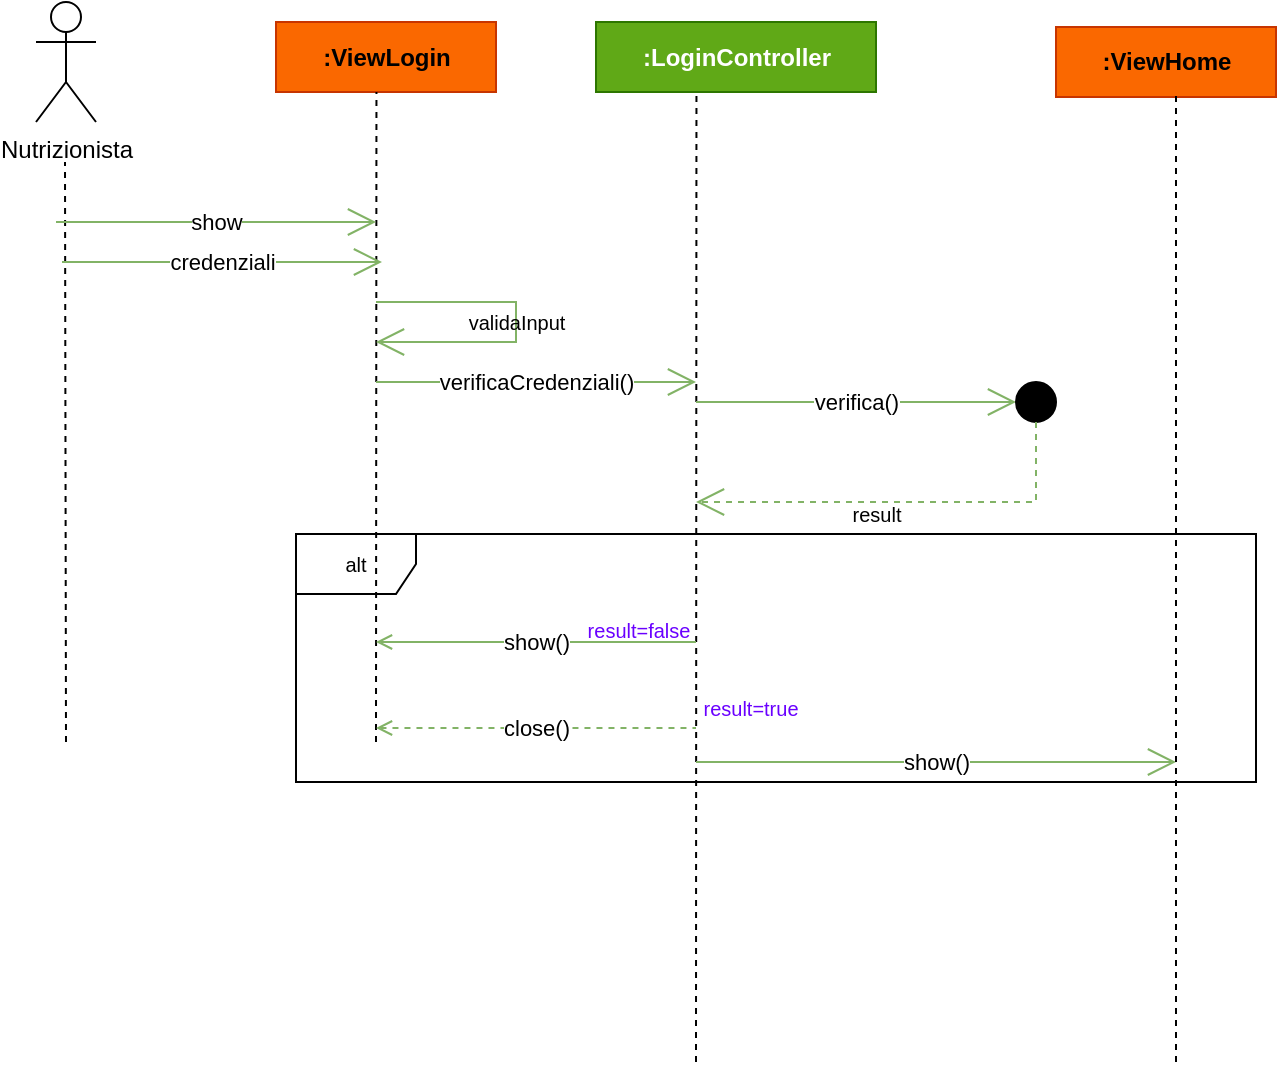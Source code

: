 <mxfile version="18.0.6" type="device"><diagram id="cqDag03rj86sCrA4Sofw" name="Page-1"><mxGraphModel dx="415" dy="256" grid="1" gridSize="10" guides="1" tooltips="1" connect="1" arrows="1" fold="1" page="1" pageScale="1" pageWidth="1169" pageHeight="827" math="0" shadow="0"><root><mxCell id="0"/><mxCell id="1" parent="0"/><mxCell id="RqU8kt0wtrPEhSuhtvrO-9" value="alt" style="shape=umlFrame;whiteSpace=wrap;html=1;fontSize=10;fillColor=none;" vertex="1" parent="1"><mxGeometry x="240" y="376" width="480" height="124" as="geometry"/></mxCell><mxCell id="AUerDSwF4Kn9yLPN4zHk-3" value="Nutrizionista" style="shape=umlActor;verticalLabelPosition=bottom;verticalAlign=top;html=1;outlineConnect=0;" parent="1" vertex="1"><mxGeometry x="110" y="110" width="30" height="60" as="geometry"/></mxCell><mxCell id="AUerDSwF4Kn9yLPN4zHk-4" value="" style="endArrow=none;html=1;rounded=0;dashed=1;" parent="1" edge="1"><mxGeometry width="50" height="50" relative="1" as="geometry"><mxPoint x="125" y="480" as="sourcePoint"/><mxPoint x="124.5" y="190" as="targetPoint"/></mxGeometry></mxCell><mxCell id="AUerDSwF4Kn9yLPN4zHk-5" value="&lt;b&gt;:ViewLogin&lt;/b&gt;" style="html=1;fillColor=#fa6800;fontColor=#000000;strokeColor=#C73500;" parent="1" vertex="1"><mxGeometry x="230" y="120" width="110" height="35" as="geometry"/></mxCell><mxCell id="AUerDSwF4Kn9yLPN4zHk-6" value="" style="endArrow=none;html=1;rounded=0;dashed=1;" parent="1" edge="1"><mxGeometry width="50" height="50" relative="1" as="geometry"><mxPoint x="280" y="480" as="sourcePoint"/><mxPoint x="280.23" y="155" as="targetPoint"/></mxGeometry></mxCell><mxCell id="AUerDSwF4Kn9yLPN4zHk-7" value="show" style="endArrow=open;endSize=12;html=1;rounded=0;fillColor=#d5e8d4;gradientColor=#97d077;strokeColor=#82b366;" parent="1" edge="1"><mxGeometry width="160" relative="1" as="geometry"><mxPoint x="120.0" y="220" as="sourcePoint"/><mxPoint x="280.0" y="220" as="targetPoint"/></mxGeometry></mxCell><mxCell id="AUerDSwF4Kn9yLPN4zHk-8" value="credenziali" style="endArrow=open;endSize=12;html=1;rounded=0;fillColor=#d5e8d4;gradientColor=#97d077;strokeColor=#82b366;" parent="1" edge="1"><mxGeometry width="160" relative="1" as="geometry"><mxPoint x="123.0" y="240" as="sourcePoint"/><mxPoint x="283.0" y="240" as="targetPoint"/></mxGeometry></mxCell><mxCell id="AUerDSwF4Kn9yLPN4zHk-9" value="&lt;b&gt;:LoginController&lt;/b&gt;" style="html=1;fillColor=#60a917;fontColor=#ffffff;strokeColor=#2D7600;" parent="1" vertex="1"><mxGeometry x="390" y="120" width="140" height="35" as="geometry"/></mxCell><mxCell id="AUerDSwF4Kn9yLPN4zHk-10" value="" style="endArrow=none;html=1;rounded=0;dashed=1;" parent="1" edge="1"><mxGeometry width="50" height="50" relative="1" as="geometry"><mxPoint x="440" y="640" as="sourcePoint"/><mxPoint x="440.23" y="155" as="targetPoint"/></mxGeometry></mxCell><mxCell id="AUerDSwF4Kn9yLPN4zHk-11" value="verificaCredenziali()" style="endArrow=open;endSize=12;html=1;rounded=0;fillColor=#d5e8d4;gradientColor=#97d077;strokeColor=#82b366;" parent="1" edge="1"><mxGeometry width="160" relative="1" as="geometry"><mxPoint x="280.0" y="300" as="sourcePoint"/><mxPoint x="440.0" y="300" as="targetPoint"/></mxGeometry></mxCell><mxCell id="RqU8kt0wtrPEhSuhtvrO-1" value="" style="endArrow=open;endFill=0;endSize=12;html=1;rounded=0;fillColor=#60a917;strokeColor=#82B366;" edge="1" parent="1"><mxGeometry width="160" relative="1" as="geometry"><mxPoint x="280" y="260" as="sourcePoint"/><mxPoint x="280" y="280" as="targetPoint"/><Array as="points"><mxPoint x="350" y="260"/><mxPoint x="350" y="280"/></Array></mxGeometry></mxCell><mxCell id="RqU8kt0wtrPEhSuhtvrO-2" value="&lt;font style=&quot;font-size: 10px;&quot;&gt;validaInput&lt;/font&gt;" style="text;html=1;align=center;verticalAlign=middle;resizable=0;points=[];autosize=1;strokeColor=none;fillColor=none;" vertex="1" parent="1"><mxGeometry x="320" y="260" width="60" height="20" as="geometry"/></mxCell><mxCell id="RqU8kt0wtrPEhSuhtvrO-3" value="verifica()" style="endArrow=open;endSize=12;html=1;rounded=0;fillColor=#d5e8d4;gradientColor=#97d077;strokeColor=#82b366;" edge="1" parent="1"><mxGeometry width="160" relative="1" as="geometry"><mxPoint x="440.0" y="310" as="sourcePoint"/><mxPoint x="600.0" y="310" as="targetPoint"/></mxGeometry></mxCell><mxCell id="RqU8kt0wtrPEhSuhtvrO-5" value="" style="ellipse;whiteSpace=wrap;html=1;aspect=fixed;fontSize=10;fillColor=#000000;" vertex="1" parent="1"><mxGeometry x="600" y="300" width="20" height="20" as="geometry"/></mxCell><mxCell id="RqU8kt0wtrPEhSuhtvrO-6" value="" style="endArrow=open;endFill=0;endSize=12;html=1;rounded=0;fillColor=#60a917;strokeColor=#82B366;exitX=0.5;exitY=1;exitDx=0;exitDy=0;dashed=1;" edge="1" parent="1" source="RqU8kt0wtrPEhSuhtvrO-5"><mxGeometry width="160" relative="1" as="geometry"><mxPoint x="540" y="340" as="sourcePoint"/><mxPoint x="440" y="360" as="targetPoint"/><Array as="points"><mxPoint x="610" y="340"/><mxPoint x="610" y="360"/></Array></mxGeometry></mxCell><mxCell id="RqU8kt0wtrPEhSuhtvrO-7" value="result" style="text;html=1;align=center;verticalAlign=middle;resizable=0;points=[];autosize=1;strokeColor=none;fillColor=none;fontSize=10;" vertex="1" parent="1"><mxGeometry x="510" y="356" width="40" height="20" as="geometry"/></mxCell><mxCell id="RqU8kt0wtrPEhSuhtvrO-11" value="show()" style="endArrow=none;endSize=12;html=1;rounded=0;fillColor=#d5e8d4;gradientColor=#97d077;strokeColor=#82b366;endFill=0;startArrow=open;startFill=0;" edge="1" parent="1"><mxGeometry width="160" relative="1" as="geometry"><mxPoint x="280.0" y="430" as="sourcePoint"/><mxPoint x="440.0" y="430" as="targetPoint"/></mxGeometry></mxCell><mxCell id="RqU8kt0wtrPEhSuhtvrO-12" value="&lt;font color=&quot;#6a00ff&quot;&gt;result=false&lt;/font&gt;" style="text;html=1;align=center;verticalAlign=middle;resizable=0;points=[];autosize=1;strokeColor=none;fillColor=none;fontSize=10;" vertex="1" parent="1"><mxGeometry x="376" y="414" width="70" height="20" as="geometry"/></mxCell><mxCell id="RqU8kt0wtrPEhSuhtvrO-13" value="show()" style="endArrow=open;endSize=12;html=1;rounded=0;fillColor=#d5e8d4;gradientColor=#97d077;strokeColor=#82b366;" edge="1" parent="1"><mxGeometry width="160" relative="1" as="geometry"><mxPoint x="440.0" y="490" as="sourcePoint"/><mxPoint x="680" y="490" as="targetPoint"/></mxGeometry></mxCell><mxCell id="RqU8kt0wtrPEhSuhtvrO-15" value="result=true" style="text;html=1;align=center;verticalAlign=middle;resizable=0;points=[];autosize=1;strokeColor=none;fillColor=none;fontSize=10;fontColor=#6A00FF;" vertex="1" parent="1"><mxGeometry x="437" y="453" width="60" height="20" as="geometry"/></mxCell><mxCell id="RqU8kt0wtrPEhSuhtvrO-16" value="&lt;b&gt;:ViewHome&lt;/b&gt;" style="html=1;fillColor=#fa6800;fontColor=#000000;strokeColor=#C73500;" vertex="1" parent="1"><mxGeometry x="620" y="122.5" width="110" height="35" as="geometry"/></mxCell><mxCell id="RqU8kt0wtrPEhSuhtvrO-17" value="" style="endArrow=none;html=1;rounded=0;dashed=1;" edge="1" parent="1"><mxGeometry width="50" height="50" relative="1" as="geometry"><mxPoint x="680" y="640" as="sourcePoint"/><mxPoint x="680" y="155" as="targetPoint"/></mxGeometry></mxCell><mxCell id="RqU8kt0wtrPEhSuhtvrO-18" value="close()" style="endArrow=none;endSize=12;html=1;rounded=0;fillColor=#d5e8d4;gradientColor=#97d077;strokeColor=#82b366;endFill=0;startArrow=open;startFill=0;dashed=1;" edge="1" parent="1"><mxGeometry width="160" relative="1" as="geometry"><mxPoint x="280.0" y="473" as="sourcePoint"/><mxPoint x="440.0" y="473" as="targetPoint"/></mxGeometry></mxCell></root></mxGraphModel></diagram></mxfile>